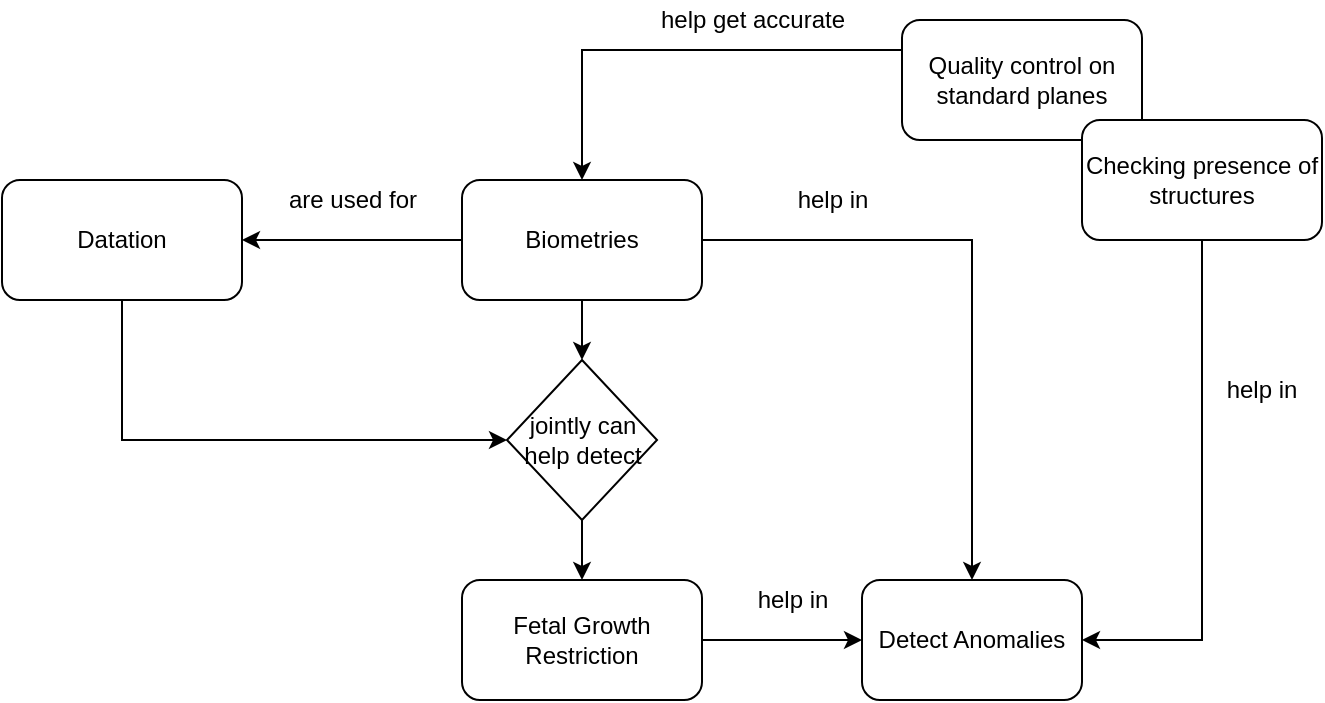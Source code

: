 <mxfile version="15.5.2" type="github">
  <diagram id="R2lEEEUBdFMjLlhIrx00" name="Page-1">
    <mxGraphModel dx="731" dy="551" grid="1" gridSize="10" guides="1" tooltips="1" connect="1" arrows="1" fold="1" page="1" pageScale="1" pageWidth="850" pageHeight="1100" math="0" shadow="0" extFonts="Permanent Marker^https://fonts.googleapis.com/css?family=Permanent+Marker">
      <root>
        <mxCell id="0" />
        <mxCell id="1" parent="0" />
        <mxCell id="d2c2TSlTciD1aPgGi_i5-8" style="edgeStyle=orthogonalEdgeStyle;rounded=0;orthogonalLoop=1;jettySize=auto;html=1;exitX=0.5;exitY=1;exitDx=0;exitDy=0;entryX=0;entryY=0.5;entryDx=0;entryDy=0;" edge="1" parent="1" source="d2c2TSlTciD1aPgGi_i5-1" target="d2c2TSlTciD1aPgGi_i5-6">
          <mxGeometry relative="1" as="geometry" />
        </mxCell>
        <mxCell id="d2c2TSlTciD1aPgGi_i5-1" value="Datation" style="rounded=1;whiteSpace=wrap;html=1;" vertex="1" parent="1">
          <mxGeometry x="30" y="120" width="120" height="60" as="geometry" />
        </mxCell>
        <mxCell id="d2c2TSlTciD1aPgGi_i5-11" style="edgeStyle=orthogonalEdgeStyle;rounded=0;orthogonalLoop=1;jettySize=auto;html=1;exitX=1;exitY=0.5;exitDx=0;exitDy=0;entryX=0;entryY=0.5;entryDx=0;entryDy=0;" edge="1" parent="1" source="d2c2TSlTciD1aPgGi_i5-2" target="d2c2TSlTciD1aPgGi_i5-10">
          <mxGeometry relative="1" as="geometry" />
        </mxCell>
        <mxCell id="d2c2TSlTciD1aPgGi_i5-2" value="Fetal Growth Restriction" style="rounded=1;whiteSpace=wrap;html=1;" vertex="1" parent="1">
          <mxGeometry x="260" y="320" width="120" height="60" as="geometry" />
        </mxCell>
        <mxCell id="d2c2TSlTciD1aPgGi_i5-5" style="edgeStyle=orthogonalEdgeStyle;rounded=0;orthogonalLoop=1;jettySize=auto;html=1;exitX=0;exitY=0.5;exitDx=0;exitDy=0;entryX=1;entryY=0.5;entryDx=0;entryDy=0;" edge="1" parent="1" source="d2c2TSlTciD1aPgGi_i5-3" target="d2c2TSlTciD1aPgGi_i5-1">
          <mxGeometry relative="1" as="geometry" />
        </mxCell>
        <mxCell id="d2c2TSlTciD1aPgGi_i5-7" style="edgeStyle=orthogonalEdgeStyle;rounded=0;orthogonalLoop=1;jettySize=auto;html=1;exitX=0.5;exitY=1;exitDx=0;exitDy=0;entryX=0.5;entryY=0;entryDx=0;entryDy=0;" edge="1" parent="1" source="d2c2TSlTciD1aPgGi_i5-3" target="d2c2TSlTciD1aPgGi_i5-6">
          <mxGeometry relative="1" as="geometry">
            <Array as="points">
              <mxPoint x="320" y="210" />
              <mxPoint x="320" y="210" />
            </Array>
          </mxGeometry>
        </mxCell>
        <mxCell id="d2c2TSlTciD1aPgGi_i5-12" style="edgeStyle=orthogonalEdgeStyle;rounded=0;orthogonalLoop=1;jettySize=auto;html=1;exitX=1;exitY=0.5;exitDx=0;exitDy=0;entryX=0.5;entryY=0;entryDx=0;entryDy=0;" edge="1" parent="1" source="d2c2TSlTciD1aPgGi_i5-3" target="d2c2TSlTciD1aPgGi_i5-10">
          <mxGeometry relative="1" as="geometry" />
        </mxCell>
        <mxCell id="d2c2TSlTciD1aPgGi_i5-3" value="Biometries" style="rounded=1;whiteSpace=wrap;html=1;" vertex="1" parent="1">
          <mxGeometry x="260" y="120" width="120" height="60" as="geometry" />
        </mxCell>
        <mxCell id="d2c2TSlTciD1aPgGi_i5-9" style="edgeStyle=orthogonalEdgeStyle;rounded=0;orthogonalLoop=1;jettySize=auto;html=1;exitX=0.5;exitY=1;exitDx=0;exitDy=0;entryX=0.5;entryY=0;entryDx=0;entryDy=0;" edge="1" parent="1" source="d2c2TSlTciD1aPgGi_i5-6" target="d2c2TSlTciD1aPgGi_i5-2">
          <mxGeometry relative="1" as="geometry" />
        </mxCell>
        <mxCell id="d2c2TSlTciD1aPgGi_i5-6" value="jointly can help detect" style="rhombus;whiteSpace=wrap;html=1;" vertex="1" parent="1">
          <mxGeometry x="282.5" y="210" width="75" height="80" as="geometry" />
        </mxCell>
        <mxCell id="d2c2TSlTciD1aPgGi_i5-10" value="Detect Anomalies" style="rounded=1;whiteSpace=wrap;html=1;" vertex="1" parent="1">
          <mxGeometry x="460" y="320" width="110" height="60" as="geometry" />
        </mxCell>
        <mxCell id="d2c2TSlTciD1aPgGi_i5-18" style="edgeStyle=orthogonalEdgeStyle;rounded=0;orthogonalLoop=1;jettySize=auto;html=1;exitX=0;exitY=0.25;exitDx=0;exitDy=0;entryX=0.5;entryY=0;entryDx=0;entryDy=0;" edge="1" parent="1" source="d2c2TSlTciD1aPgGi_i5-13" target="d2c2TSlTciD1aPgGi_i5-3">
          <mxGeometry relative="1" as="geometry" />
        </mxCell>
        <mxCell id="d2c2TSlTciD1aPgGi_i5-13" value="Quality control on standard planes" style="rounded=1;whiteSpace=wrap;html=1;" vertex="1" parent="1">
          <mxGeometry x="480" y="40" width="120" height="60" as="geometry" />
        </mxCell>
        <mxCell id="d2c2TSlTciD1aPgGi_i5-17" style="edgeStyle=orthogonalEdgeStyle;rounded=0;orthogonalLoop=1;jettySize=auto;html=1;exitX=0.5;exitY=1;exitDx=0;exitDy=0;entryX=1;entryY=0.5;entryDx=0;entryDy=0;" edge="1" parent="1" source="d2c2TSlTciD1aPgGi_i5-14" target="d2c2TSlTciD1aPgGi_i5-10">
          <mxGeometry relative="1" as="geometry" />
        </mxCell>
        <mxCell id="d2c2TSlTciD1aPgGi_i5-14" value="Checking presence of structures" style="rounded=1;whiteSpace=wrap;html=1;" vertex="1" parent="1">
          <mxGeometry x="570" y="90" width="120" height="60" as="geometry" />
        </mxCell>
        <mxCell id="d2c2TSlTciD1aPgGi_i5-19" value="are used for" style="text;html=1;align=center;verticalAlign=middle;resizable=0;points=[];autosize=1;strokeColor=none;fillColor=none;" vertex="1" parent="1">
          <mxGeometry x="165" y="120" width="80" height="20" as="geometry" />
        </mxCell>
        <mxCell id="d2c2TSlTciD1aPgGi_i5-20" value="help get accurate" style="text;html=1;align=center;verticalAlign=middle;resizable=0;points=[];autosize=1;strokeColor=none;fillColor=none;" vertex="1" parent="1">
          <mxGeometry x="350" y="30" width="110" height="20" as="geometry" />
        </mxCell>
        <mxCell id="d2c2TSlTciD1aPgGi_i5-21" value="help in" style="text;html=1;align=center;verticalAlign=middle;resizable=0;points=[];autosize=1;strokeColor=none;fillColor=none;" vertex="1" parent="1">
          <mxGeometry x="420" y="120" width="50" height="20" as="geometry" />
        </mxCell>
        <mxCell id="d2c2TSlTciD1aPgGi_i5-22" value="help in" style="text;html=1;strokeColor=none;fillColor=none;align=center;verticalAlign=middle;whiteSpace=wrap;rounded=0;" vertex="1" parent="1">
          <mxGeometry x="630" y="210" width="60" height="30" as="geometry" />
        </mxCell>
        <mxCell id="d2c2TSlTciD1aPgGi_i5-23" value="help in" style="text;html=1;align=center;verticalAlign=middle;resizable=0;points=[];autosize=1;strokeColor=none;fillColor=none;" vertex="1" parent="1">
          <mxGeometry x="400" y="320" width="50" height="20" as="geometry" />
        </mxCell>
      </root>
    </mxGraphModel>
  </diagram>
</mxfile>
